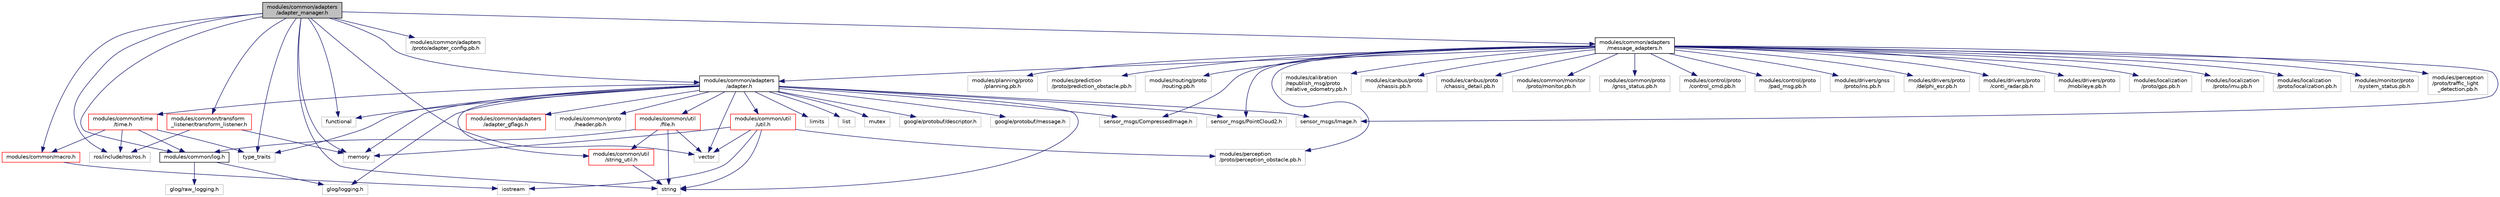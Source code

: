 digraph "modules/common/adapters/adapter_manager.h"
{
  edge [fontname="Helvetica",fontsize="10",labelfontname="Helvetica",labelfontsize="10"];
  node [fontname="Helvetica",fontsize="10",shape=record];
  Node1 [label="modules/common/adapters\l/adapter_manager.h",height=0.2,width=0.4,color="black", fillcolor="grey75", style="filled" fontcolor="black"];
  Node1 -> Node2 [color="midnightblue",fontsize="10",style="solid",fontname="Helvetica"];
  Node2 [label="functional",height=0.2,width=0.4,color="grey75", fillcolor="white", style="filled"];
  Node1 -> Node3 [color="midnightblue",fontsize="10",style="solid",fontname="Helvetica"];
  Node3 [label="memory",height=0.2,width=0.4,color="grey75", fillcolor="white", style="filled"];
  Node1 -> Node4 [color="midnightblue",fontsize="10",style="solid",fontname="Helvetica"];
  Node4 [label="string",height=0.2,width=0.4,color="grey75", fillcolor="white", style="filled"];
  Node1 -> Node5 [color="midnightblue",fontsize="10",style="solid",fontname="Helvetica"];
  Node5 [label="type_traits",height=0.2,width=0.4,color="grey75", fillcolor="white", style="filled"];
  Node1 -> Node6 [color="midnightblue",fontsize="10",style="solid",fontname="Helvetica"];
  Node6 [label="vector",height=0.2,width=0.4,color="grey75", fillcolor="white", style="filled"];
  Node1 -> Node7 [color="midnightblue",fontsize="10",style="solid",fontname="Helvetica"];
  Node7 [label="modules/common/adapters\l/adapter.h",height=0.2,width=0.4,color="black", fillcolor="white", style="filled",URL="$adapter_8h.html"];
  Node7 -> Node2 [color="midnightblue",fontsize="10",style="solid",fontname="Helvetica"];
  Node7 -> Node8 [color="midnightblue",fontsize="10",style="solid",fontname="Helvetica"];
  Node8 [label="limits",height=0.2,width=0.4,color="grey75", fillcolor="white", style="filled"];
  Node7 -> Node9 [color="midnightblue",fontsize="10",style="solid",fontname="Helvetica"];
  Node9 [label="list",height=0.2,width=0.4,color="grey75", fillcolor="white", style="filled"];
  Node7 -> Node3 [color="midnightblue",fontsize="10",style="solid",fontname="Helvetica"];
  Node7 -> Node10 [color="midnightblue",fontsize="10",style="solid",fontname="Helvetica"];
  Node10 [label="mutex",height=0.2,width=0.4,color="grey75", fillcolor="white", style="filled"];
  Node7 -> Node4 [color="midnightblue",fontsize="10",style="solid",fontname="Helvetica"];
  Node7 -> Node5 [color="midnightblue",fontsize="10",style="solid",fontname="Helvetica"];
  Node7 -> Node6 [color="midnightblue",fontsize="10",style="solid",fontname="Helvetica"];
  Node7 -> Node11 [color="midnightblue",fontsize="10",style="solid",fontname="Helvetica"];
  Node11 [label="glog/logging.h",height=0.2,width=0.4,color="grey75", fillcolor="white", style="filled"];
  Node7 -> Node12 [color="midnightblue",fontsize="10",style="solid",fontname="Helvetica"];
  Node12 [label="google/protobuf/descriptor.h",height=0.2,width=0.4,color="grey75", fillcolor="white", style="filled"];
  Node7 -> Node13 [color="midnightblue",fontsize="10",style="solid",fontname="Helvetica"];
  Node13 [label="google/protobuf/message.h",height=0.2,width=0.4,color="grey75", fillcolor="white", style="filled"];
  Node7 -> Node14 [color="midnightblue",fontsize="10",style="solid",fontname="Helvetica"];
  Node14 [label="modules/common/adapters\l/adapter_gflags.h",height=0.2,width=0.4,color="red", fillcolor="white", style="filled",URL="$adapter__gflags_8h.html"];
  Node7 -> Node15 [color="midnightblue",fontsize="10",style="solid",fontname="Helvetica"];
  Node15 [label="modules/common/proto\l/header.pb.h",height=0.2,width=0.4,color="grey75", fillcolor="white", style="filled"];
  Node7 -> Node16 [color="midnightblue",fontsize="10",style="solid",fontname="Helvetica"];
  Node16 [label="modules/common/time\l/time.h",height=0.2,width=0.4,color="red", fillcolor="white", style="filled",URL="$time_8h.html",tooltip="This library provides the utilities to deal with timestamps. currently our assumption is that every t..."];
  Node16 -> Node5 [color="midnightblue",fontsize="10",style="solid",fontname="Helvetica"];
  Node16 -> Node17 [color="midnightblue",fontsize="10",style="solid",fontname="Helvetica"];
  Node17 [label="modules/common/log.h",height=0.2,width=0.4,color="black", fillcolor="white", style="filled",URL="$log_8h.html"];
  Node17 -> Node11 [color="midnightblue",fontsize="10",style="solid",fontname="Helvetica"];
  Node17 -> Node18 [color="midnightblue",fontsize="10",style="solid",fontname="Helvetica"];
  Node18 [label="glog/raw_logging.h",height=0.2,width=0.4,color="grey75", fillcolor="white", style="filled"];
  Node16 -> Node19 [color="midnightblue",fontsize="10",style="solid",fontname="Helvetica"];
  Node19 [label="modules/common/macro.h",height=0.2,width=0.4,color="red", fillcolor="white", style="filled",URL="$macro_8h.html"];
  Node19 -> Node20 [color="midnightblue",fontsize="10",style="solid",fontname="Helvetica"];
  Node20 [label="iostream",height=0.2,width=0.4,color="grey75", fillcolor="white", style="filled"];
  Node16 -> Node21 [color="midnightblue",fontsize="10",style="solid",fontname="Helvetica"];
  Node21 [label="ros/include/ros/ros.h",height=0.2,width=0.4,color="grey75", fillcolor="white", style="filled"];
  Node7 -> Node22 [color="midnightblue",fontsize="10",style="solid",fontname="Helvetica"];
  Node22 [label="modules/common/util\l/file.h",height=0.2,width=0.4,color="red", fillcolor="white", style="filled",URL="$file_8h.html"];
  Node22 -> Node4 [color="midnightblue",fontsize="10",style="solid",fontname="Helvetica"];
  Node22 -> Node6 [color="midnightblue",fontsize="10",style="solid",fontname="Helvetica"];
  Node22 -> Node17 [color="midnightblue",fontsize="10",style="solid",fontname="Helvetica"];
  Node22 -> Node23 [color="midnightblue",fontsize="10",style="solid",fontname="Helvetica"];
  Node23 [label="modules/common/util\l/string_util.h",height=0.2,width=0.4,color="red", fillcolor="white", style="filled",URL="$string__util_8h.html",tooltip="Some string util functions. "];
  Node23 -> Node4 [color="midnightblue",fontsize="10",style="solid",fontname="Helvetica"];
  Node7 -> Node23 [color="midnightblue",fontsize="10",style="solid",fontname="Helvetica"];
  Node7 -> Node24 [color="midnightblue",fontsize="10",style="solid",fontname="Helvetica"];
  Node24 [label="modules/common/util\l/util.h",height=0.2,width=0.4,color="red", fillcolor="white", style="filled",URL="$common_2util_2util_8h.html",tooltip="Some util functions. "];
  Node24 -> Node20 [color="midnightblue",fontsize="10",style="solid",fontname="Helvetica"];
  Node24 -> Node3 [color="midnightblue",fontsize="10",style="solid",fontname="Helvetica"];
  Node24 -> Node4 [color="midnightblue",fontsize="10",style="solid",fontname="Helvetica"];
  Node24 -> Node6 [color="midnightblue",fontsize="10",style="solid",fontname="Helvetica"];
  Node24 -> Node25 [color="midnightblue",fontsize="10",style="solid",fontname="Helvetica"];
  Node25 [label="modules/perception\l/proto/perception_obstacle.pb.h",height=0.2,width=0.4,color="grey75", fillcolor="white", style="filled"];
  Node7 -> Node26 [color="midnightblue",fontsize="10",style="solid",fontname="Helvetica"];
  Node26 [label="sensor_msgs/CompressedImage.h",height=0.2,width=0.4,color="grey75", fillcolor="white", style="filled"];
  Node7 -> Node27 [color="midnightblue",fontsize="10",style="solid",fontname="Helvetica"];
  Node27 [label="sensor_msgs/PointCloud2.h",height=0.2,width=0.4,color="grey75", fillcolor="white", style="filled"];
  Node7 -> Node28 [color="midnightblue",fontsize="10",style="solid",fontname="Helvetica"];
  Node28 [label="sensor_msgs/Image.h",height=0.2,width=0.4,color="grey75", fillcolor="white", style="filled"];
  Node1 -> Node29 [color="midnightblue",fontsize="10",style="solid",fontname="Helvetica"];
  Node29 [label="modules/common/adapters\l/message_adapters.h",height=0.2,width=0.4,color="black", fillcolor="white", style="filled",URL="$message__adapters_8h.html"];
  Node29 -> Node30 [color="midnightblue",fontsize="10",style="solid",fontname="Helvetica"];
  Node30 [label="modules/calibration\l/republish_msg/proto\l/relative_odometry.pb.h",height=0.2,width=0.4,color="grey75", fillcolor="white", style="filled"];
  Node29 -> Node31 [color="midnightblue",fontsize="10",style="solid",fontname="Helvetica"];
  Node31 [label="modules/canbus/proto\l/chassis.pb.h",height=0.2,width=0.4,color="grey75", fillcolor="white", style="filled"];
  Node29 -> Node32 [color="midnightblue",fontsize="10",style="solid",fontname="Helvetica"];
  Node32 [label="modules/canbus/proto\l/chassis_detail.pb.h",height=0.2,width=0.4,color="grey75", fillcolor="white", style="filled"];
  Node29 -> Node7 [color="midnightblue",fontsize="10",style="solid",fontname="Helvetica"];
  Node29 -> Node33 [color="midnightblue",fontsize="10",style="solid",fontname="Helvetica"];
  Node33 [label="modules/common/monitor\l/proto/monitor.pb.h",height=0.2,width=0.4,color="grey75", fillcolor="white", style="filled"];
  Node29 -> Node34 [color="midnightblue",fontsize="10",style="solid",fontname="Helvetica"];
  Node34 [label="modules/common/proto\l/gnss_status.pb.h",height=0.2,width=0.4,color="grey75", fillcolor="white", style="filled"];
  Node29 -> Node35 [color="midnightblue",fontsize="10",style="solid",fontname="Helvetica"];
  Node35 [label="modules/control/proto\l/control_cmd.pb.h",height=0.2,width=0.4,color="grey75", fillcolor="white", style="filled"];
  Node29 -> Node36 [color="midnightblue",fontsize="10",style="solid",fontname="Helvetica"];
  Node36 [label="modules/control/proto\l/pad_msg.pb.h",height=0.2,width=0.4,color="grey75", fillcolor="white", style="filled"];
  Node29 -> Node37 [color="midnightblue",fontsize="10",style="solid",fontname="Helvetica"];
  Node37 [label="modules/drivers/gnss\l/proto/ins.pb.h",height=0.2,width=0.4,color="grey75", fillcolor="white", style="filled"];
  Node29 -> Node38 [color="midnightblue",fontsize="10",style="solid",fontname="Helvetica"];
  Node38 [label="modules/drivers/proto\l/delphi_esr.pb.h",height=0.2,width=0.4,color="grey75", fillcolor="white", style="filled"];
  Node29 -> Node39 [color="midnightblue",fontsize="10",style="solid",fontname="Helvetica"];
  Node39 [label="modules/drivers/proto\l/conti_radar.pb.h",height=0.2,width=0.4,color="grey75", fillcolor="white", style="filled"];
  Node29 -> Node40 [color="midnightblue",fontsize="10",style="solid",fontname="Helvetica"];
  Node40 [label="modules/drivers/proto\l/mobileye.pb.h",height=0.2,width=0.4,color="grey75", fillcolor="white", style="filled"];
  Node29 -> Node41 [color="midnightblue",fontsize="10",style="solid",fontname="Helvetica"];
  Node41 [label="modules/localization\l/proto/gps.pb.h",height=0.2,width=0.4,color="grey75", fillcolor="white", style="filled"];
  Node29 -> Node42 [color="midnightblue",fontsize="10",style="solid",fontname="Helvetica"];
  Node42 [label="modules/localization\l/proto/imu.pb.h",height=0.2,width=0.4,color="grey75", fillcolor="white", style="filled"];
  Node29 -> Node43 [color="midnightblue",fontsize="10",style="solid",fontname="Helvetica"];
  Node43 [label="modules/localization\l/proto/localization.pb.h",height=0.2,width=0.4,color="grey75", fillcolor="white", style="filled"];
  Node29 -> Node44 [color="midnightblue",fontsize="10",style="solid",fontname="Helvetica"];
  Node44 [label="modules/monitor/proto\l/system_status.pb.h",height=0.2,width=0.4,color="grey75", fillcolor="white", style="filled"];
  Node29 -> Node25 [color="midnightblue",fontsize="10",style="solid",fontname="Helvetica"];
  Node29 -> Node45 [color="midnightblue",fontsize="10",style="solid",fontname="Helvetica"];
  Node45 [label="modules/perception\l/proto/traffic_light\l_detection.pb.h",height=0.2,width=0.4,color="grey75", fillcolor="white", style="filled"];
  Node29 -> Node46 [color="midnightblue",fontsize="10",style="solid",fontname="Helvetica"];
  Node46 [label="modules/planning/proto\l/planning.pb.h",height=0.2,width=0.4,color="grey75", fillcolor="white", style="filled"];
  Node29 -> Node47 [color="midnightblue",fontsize="10",style="solid",fontname="Helvetica"];
  Node47 [label="modules/prediction\l/proto/prediction_obstacle.pb.h",height=0.2,width=0.4,color="grey75", fillcolor="white", style="filled"];
  Node29 -> Node48 [color="midnightblue",fontsize="10",style="solid",fontname="Helvetica"];
  Node48 [label="modules/routing/proto\l/routing.pb.h",height=0.2,width=0.4,color="grey75", fillcolor="white", style="filled"];
  Node29 -> Node26 [color="midnightblue",fontsize="10",style="solid",fontname="Helvetica"];
  Node29 -> Node27 [color="midnightblue",fontsize="10",style="solid",fontname="Helvetica"];
  Node29 -> Node28 [color="midnightblue",fontsize="10",style="solid",fontname="Helvetica"];
  Node1 -> Node49 [color="midnightblue",fontsize="10",style="solid",fontname="Helvetica"];
  Node49 [label="modules/common/adapters\l/proto/adapter_config.pb.h",height=0.2,width=0.4,color="grey75", fillcolor="white", style="filled"];
  Node1 -> Node17 [color="midnightblue",fontsize="10",style="solid",fontname="Helvetica"];
  Node1 -> Node19 [color="midnightblue",fontsize="10",style="solid",fontname="Helvetica"];
  Node1 -> Node50 [color="midnightblue",fontsize="10",style="solid",fontname="Helvetica"];
  Node50 [label="modules/common/transform\l_listener/transform_listener.h",height=0.2,width=0.4,color="red", fillcolor="white", style="filled",URL="$transform__listener_8h.html"];
  Node50 -> Node3 [color="midnightblue",fontsize="10",style="solid",fontname="Helvetica"];
  Node50 -> Node21 [color="midnightblue",fontsize="10",style="solid",fontname="Helvetica"];
  Node1 -> Node21 [color="midnightblue",fontsize="10",style="solid",fontname="Helvetica"];
}
